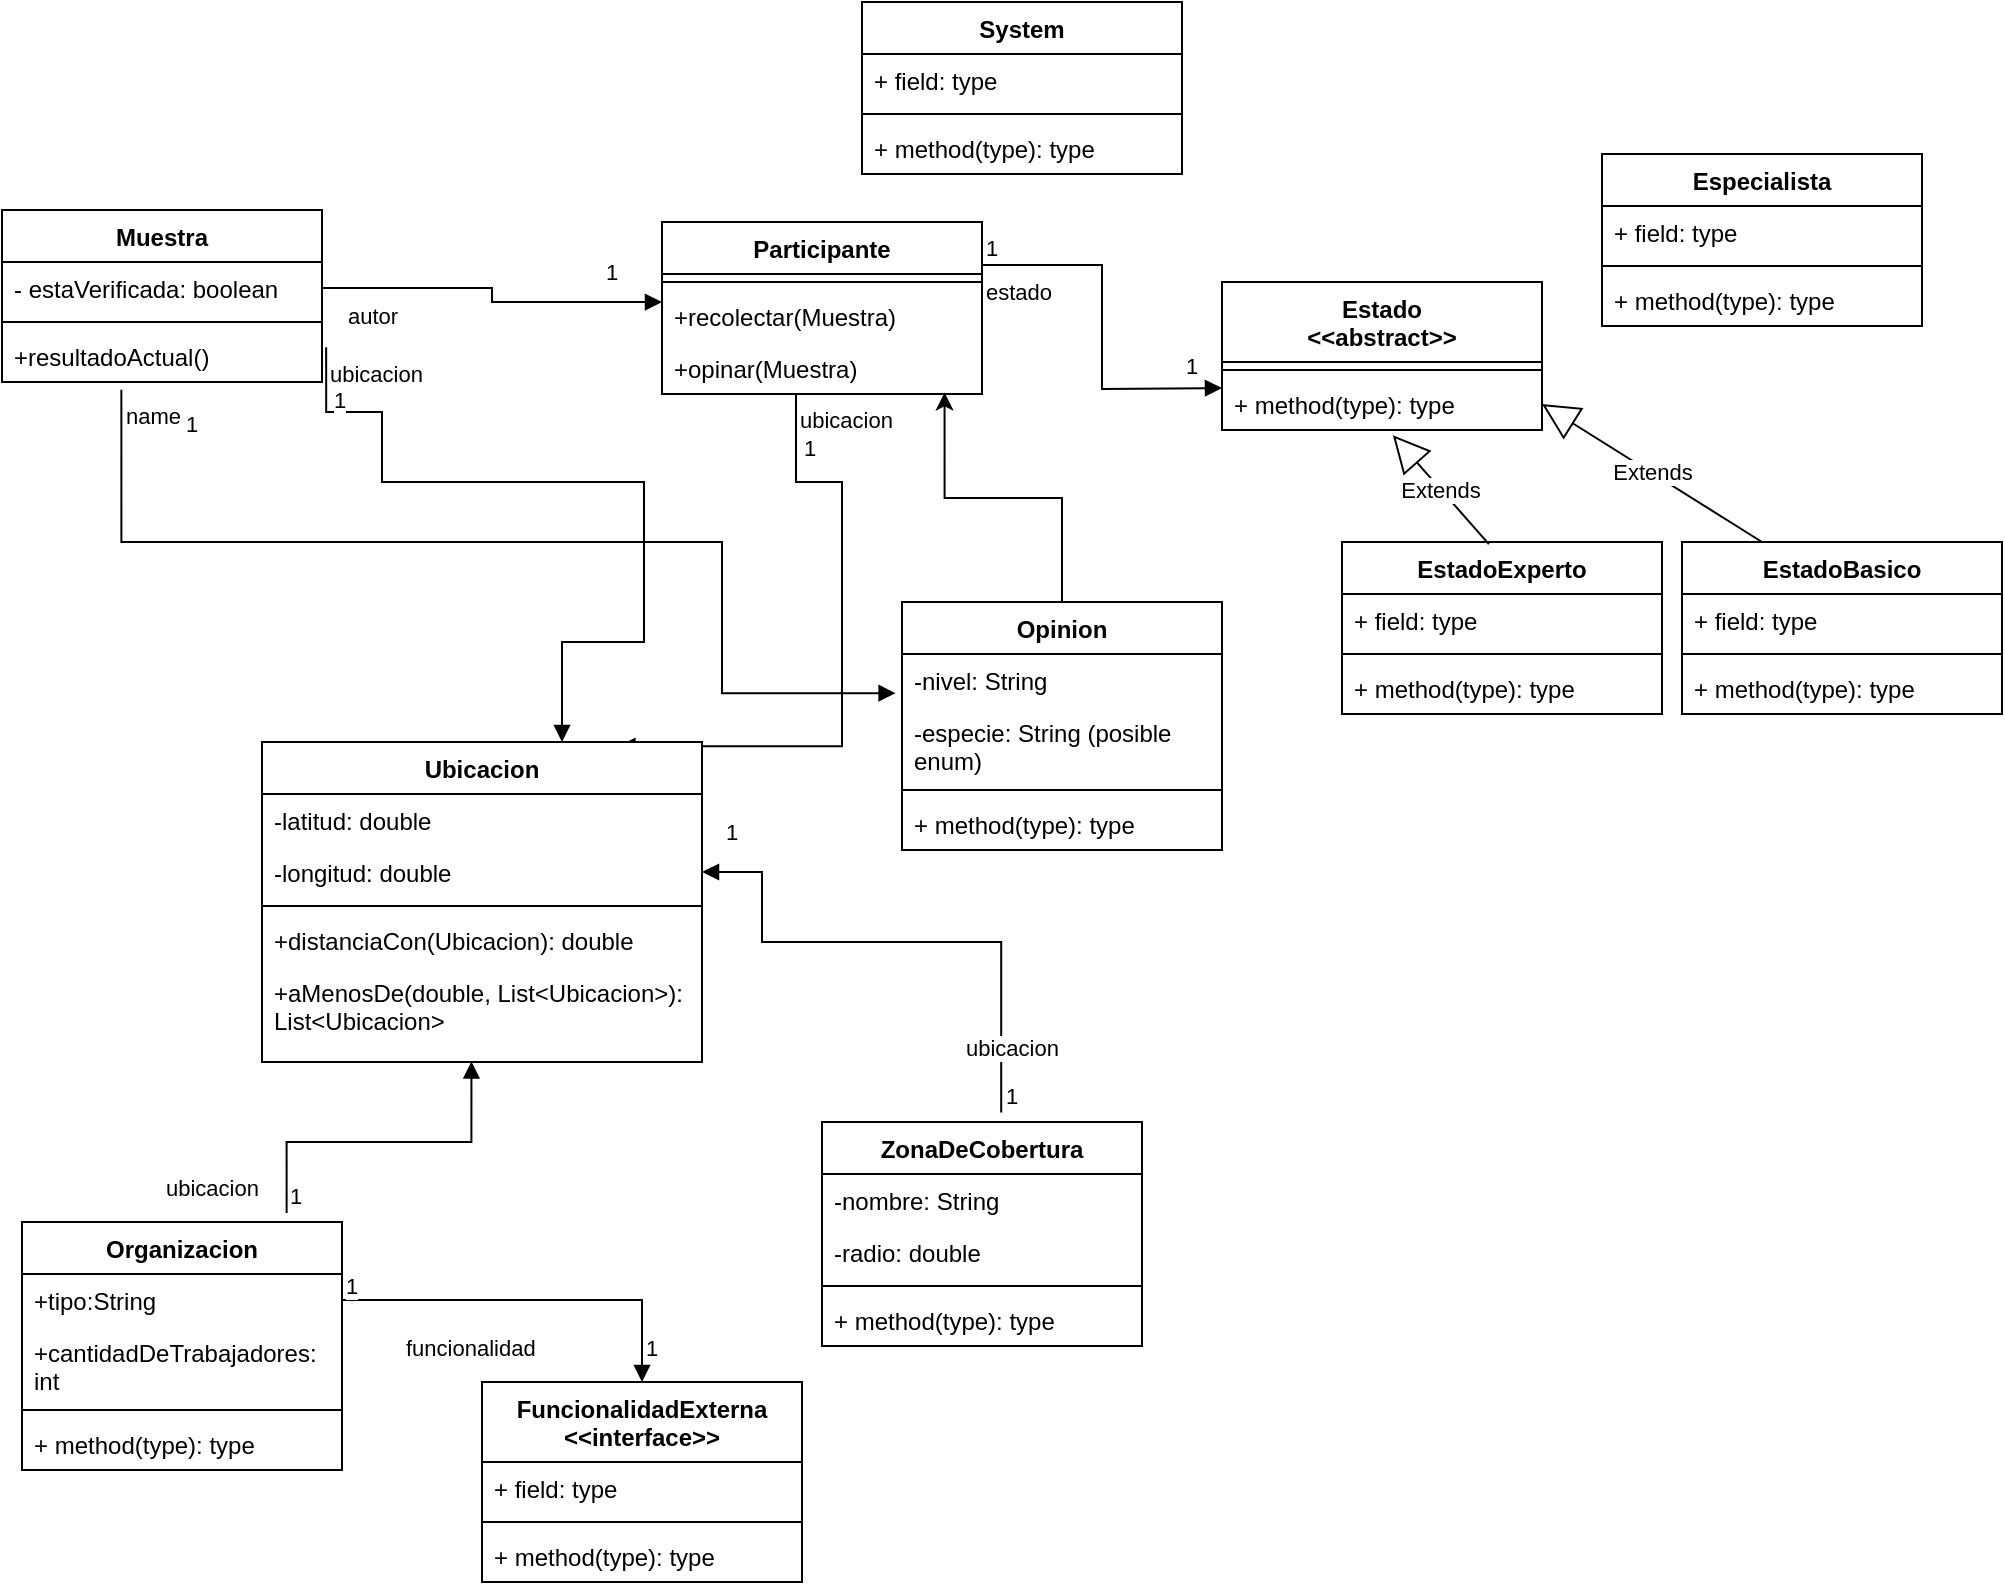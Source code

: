 <mxfile version="21.2.9" type="device">
  <diagram name="Página-1" id="lGyLWDN0S1-BME6WWKKG">
    <mxGraphModel dx="1434" dy="800" grid="1" gridSize="10" guides="1" tooltips="1" connect="1" arrows="1" fold="1" page="1" pageScale="1" pageWidth="827" pageHeight="1169" math="0" shadow="0">
      <root>
        <mxCell id="0" />
        <mxCell id="1" parent="0" />
        <mxCell id="k4hXc_sz66Rb-Vi4GGHc-1" value="Estado&lt;br&gt;&amp;lt;&amp;lt;abstract&amp;gt;&amp;gt;" style="swimlane;fontStyle=1;align=center;verticalAlign=top;childLayout=stackLayout;horizontal=1;startSize=40;horizontalStack=0;resizeParent=1;resizeParentMax=0;resizeLast=0;collapsible=1;marginBottom=0;whiteSpace=wrap;html=1;" vertex="1" parent="1">
          <mxGeometry x="720" y="170" width="160" height="74" as="geometry" />
        </mxCell>
        <mxCell id="k4hXc_sz66Rb-Vi4GGHc-3" value="" style="line;strokeWidth=1;fillColor=none;align=left;verticalAlign=middle;spacingTop=-1;spacingLeft=3;spacingRight=3;rotatable=0;labelPosition=right;points=[];portConstraint=eastwest;strokeColor=inherit;" vertex="1" parent="k4hXc_sz66Rb-Vi4GGHc-1">
          <mxGeometry y="40" width="160" height="8" as="geometry" />
        </mxCell>
        <mxCell id="k4hXc_sz66Rb-Vi4GGHc-4" value="+ method(type): type" style="text;strokeColor=none;fillColor=none;align=left;verticalAlign=top;spacingLeft=4;spacingRight=4;overflow=hidden;rotatable=0;points=[[0,0.5],[1,0.5]];portConstraint=eastwest;whiteSpace=wrap;html=1;" vertex="1" parent="k4hXc_sz66Rb-Vi4GGHc-1">
          <mxGeometry y="48" width="160" height="26" as="geometry" />
        </mxCell>
        <mxCell id="k4hXc_sz66Rb-Vi4GGHc-5" value="Participante" style="swimlane;fontStyle=1;align=center;verticalAlign=top;childLayout=stackLayout;horizontal=1;startSize=26;horizontalStack=0;resizeParent=1;resizeParentMax=0;resizeLast=0;collapsible=1;marginBottom=0;whiteSpace=wrap;html=1;" vertex="1" parent="1">
          <mxGeometry x="440" y="140" width="160" height="86" as="geometry" />
        </mxCell>
        <mxCell id="k4hXc_sz66Rb-Vi4GGHc-7" value="" style="line;strokeWidth=1;fillColor=none;align=left;verticalAlign=middle;spacingTop=-1;spacingLeft=3;spacingRight=3;rotatable=0;labelPosition=right;points=[];portConstraint=eastwest;strokeColor=inherit;" vertex="1" parent="k4hXc_sz66Rb-Vi4GGHc-5">
          <mxGeometry y="26" width="160" height="8" as="geometry" />
        </mxCell>
        <mxCell id="k4hXc_sz66Rb-Vi4GGHc-8" value="+recolectar(Muestra)" style="text;strokeColor=none;fillColor=none;align=left;verticalAlign=top;spacingLeft=4;spacingRight=4;overflow=hidden;rotatable=0;points=[[0,0.5],[1,0.5]];portConstraint=eastwest;whiteSpace=wrap;html=1;" vertex="1" parent="k4hXc_sz66Rb-Vi4GGHc-5">
          <mxGeometry y="34" width="160" height="26" as="geometry" />
        </mxCell>
        <mxCell id="k4hXc_sz66Rb-Vi4GGHc-23" value="+opinar(Muestra)" style="text;strokeColor=none;fillColor=none;align=left;verticalAlign=top;spacingLeft=4;spacingRight=4;overflow=hidden;rotatable=0;points=[[0,0.5],[1,0.5]];portConstraint=eastwest;whiteSpace=wrap;html=1;" vertex="1" parent="k4hXc_sz66Rb-Vi4GGHc-5">
          <mxGeometry y="60" width="160" height="26" as="geometry" />
        </mxCell>
        <mxCell id="k4hXc_sz66Rb-Vi4GGHc-9" value="Muestra" style="swimlane;fontStyle=1;align=center;verticalAlign=top;childLayout=stackLayout;horizontal=1;startSize=26;horizontalStack=0;resizeParent=1;resizeParentMax=0;resizeLast=0;collapsible=1;marginBottom=0;whiteSpace=wrap;html=1;" vertex="1" parent="1">
          <mxGeometry x="110" y="134" width="160" height="86" as="geometry" />
        </mxCell>
        <mxCell id="k4hXc_sz66Rb-Vi4GGHc-10" value="- estaVerificada: boolean" style="text;strokeColor=none;fillColor=none;align=left;verticalAlign=top;spacingLeft=4;spacingRight=4;overflow=hidden;rotatable=0;points=[[0,0.5],[1,0.5]];portConstraint=eastwest;whiteSpace=wrap;html=1;" vertex="1" parent="k4hXc_sz66Rb-Vi4GGHc-9">
          <mxGeometry y="26" width="160" height="26" as="geometry" />
        </mxCell>
        <mxCell id="k4hXc_sz66Rb-Vi4GGHc-11" value="" style="line;strokeWidth=1;fillColor=none;align=left;verticalAlign=middle;spacingTop=-1;spacingLeft=3;spacingRight=3;rotatable=0;labelPosition=right;points=[];portConstraint=eastwest;strokeColor=inherit;" vertex="1" parent="k4hXc_sz66Rb-Vi4GGHc-9">
          <mxGeometry y="52" width="160" height="8" as="geometry" />
        </mxCell>
        <mxCell id="k4hXc_sz66Rb-Vi4GGHc-12" value="+resultadoActual()&amp;nbsp;" style="text;strokeColor=none;fillColor=none;align=left;verticalAlign=top;spacingLeft=4;spacingRight=4;overflow=hidden;rotatable=0;points=[[0,0.5],[1,0.5]];portConstraint=eastwest;whiteSpace=wrap;html=1;" vertex="1" parent="k4hXc_sz66Rb-Vi4GGHc-9">
          <mxGeometry y="60" width="160" height="26" as="geometry" />
        </mxCell>
        <mxCell id="k4hXc_sz66Rb-Vi4GGHc-13" value="System" style="swimlane;fontStyle=1;align=center;verticalAlign=top;childLayout=stackLayout;horizontal=1;startSize=26;horizontalStack=0;resizeParent=1;resizeParentMax=0;resizeLast=0;collapsible=1;marginBottom=0;whiteSpace=wrap;html=1;" vertex="1" parent="1">
          <mxGeometry x="540" y="30" width="160" height="86" as="geometry" />
        </mxCell>
        <mxCell id="k4hXc_sz66Rb-Vi4GGHc-14" value="+ field: type" style="text;strokeColor=none;fillColor=none;align=left;verticalAlign=top;spacingLeft=4;spacingRight=4;overflow=hidden;rotatable=0;points=[[0,0.5],[1,0.5]];portConstraint=eastwest;whiteSpace=wrap;html=1;" vertex="1" parent="k4hXc_sz66Rb-Vi4GGHc-13">
          <mxGeometry y="26" width="160" height="26" as="geometry" />
        </mxCell>
        <mxCell id="k4hXc_sz66Rb-Vi4GGHc-15" value="" style="line;strokeWidth=1;fillColor=none;align=left;verticalAlign=middle;spacingTop=-1;spacingLeft=3;spacingRight=3;rotatable=0;labelPosition=right;points=[];portConstraint=eastwest;strokeColor=inherit;" vertex="1" parent="k4hXc_sz66Rb-Vi4GGHc-13">
          <mxGeometry y="52" width="160" height="8" as="geometry" />
        </mxCell>
        <mxCell id="k4hXc_sz66Rb-Vi4GGHc-16" value="+ method(type): type" style="text;strokeColor=none;fillColor=none;align=left;verticalAlign=top;spacingLeft=4;spacingRight=4;overflow=hidden;rotatable=0;points=[[0,0.5],[1,0.5]];portConstraint=eastwest;whiteSpace=wrap;html=1;" vertex="1" parent="k4hXc_sz66Rb-Vi4GGHc-13">
          <mxGeometry y="60" width="160" height="26" as="geometry" />
        </mxCell>
        <mxCell id="k4hXc_sz66Rb-Vi4GGHc-17" value="ubicacion" style="endArrow=block;endFill=1;html=1;edgeStyle=orthogonalEdgeStyle;align=left;verticalAlign=top;rounded=0;entryX=0.81;entryY=0.013;entryDx=0;entryDy=0;entryPerimeter=0;" edge="1" parent="1" source="k4hXc_sz66Rb-Vi4GGHc-23" target="k4hXc_sz66Rb-Vi4GGHc-49">
          <mxGeometry x="-1" relative="1" as="geometry">
            <mxPoint x="570" y="270" as="sourcePoint" />
            <mxPoint x="690" y="370" as="targetPoint" />
            <Array as="points">
              <mxPoint x="507" y="270" />
              <mxPoint x="530" y="270" />
              <mxPoint x="530" y="402" />
            </Array>
          </mxGeometry>
        </mxCell>
        <mxCell id="k4hXc_sz66Rb-Vi4GGHc-18" value="1" style="edgeLabel;resizable=0;html=1;align=left;verticalAlign=bottom;" connectable="0" vertex="1" parent="k4hXc_sz66Rb-Vi4GGHc-17">
          <mxGeometry x="-1" relative="1" as="geometry">
            <mxPoint x="2" y="35" as="offset" />
          </mxGeometry>
        </mxCell>
        <mxCell id="k4hXc_sz66Rb-Vi4GGHc-19" value="estado" style="endArrow=block;endFill=1;html=1;edgeStyle=orthogonalEdgeStyle;align=left;verticalAlign=top;rounded=0;exitX=1;exitY=0.25;exitDx=0;exitDy=0;entryX=0;entryY=0.5;entryDx=0;entryDy=0;" edge="1" parent="1" source="k4hXc_sz66Rb-Vi4GGHc-5">
          <mxGeometry x="-1" relative="1" as="geometry">
            <mxPoint x="600" y="170" as="sourcePoint" />
            <mxPoint x="720.0" y="223.0" as="targetPoint" />
          </mxGeometry>
        </mxCell>
        <mxCell id="k4hXc_sz66Rb-Vi4GGHc-20" value="1" style="edgeLabel;resizable=0;html=1;align=left;verticalAlign=bottom;" connectable="0" vertex="1" parent="k4hXc_sz66Rb-Vi4GGHc-19">
          <mxGeometry x="-1" relative="1" as="geometry" />
        </mxCell>
        <mxCell id="k4hXc_sz66Rb-Vi4GGHc-21" value="1" style="edgeLabel;resizable=0;html=1;align=left;verticalAlign=bottom;" connectable="0" vertex="1" parent="1">
          <mxGeometry x="700.0" y="220.0" as="geometry" />
        </mxCell>
        <mxCell id="k4hXc_sz66Rb-Vi4GGHc-24" value="ubicacion" style="endArrow=block;endFill=1;html=1;edgeStyle=orthogonalEdgeStyle;align=left;verticalAlign=top;rounded=0;exitX=1.013;exitY=0.334;exitDx=0;exitDy=0;exitPerimeter=0;" edge="1" parent="1" source="k4hXc_sz66Rb-Vi4GGHc-12" target="k4hXc_sz66Rb-Vi4GGHc-49">
          <mxGeometry x="-1" relative="1" as="geometry">
            <mxPoint x="257" y="226" as="sourcePoint" />
            <mxPoint x="440" y="370" as="targetPoint" />
            <Array as="points">
              <mxPoint x="300" y="235" />
              <mxPoint x="300" y="270" />
              <mxPoint x="431" y="270" />
              <mxPoint x="431" y="350" />
              <mxPoint x="390" y="350" />
            </Array>
          </mxGeometry>
        </mxCell>
        <mxCell id="k4hXc_sz66Rb-Vi4GGHc-25" value="1" style="edgeLabel;resizable=0;html=1;align=left;verticalAlign=bottom;" connectable="0" vertex="1" parent="k4hXc_sz66Rb-Vi4GGHc-24">
          <mxGeometry x="-1" relative="1" as="geometry">
            <mxPoint x="2" y="35" as="offset" />
          </mxGeometry>
        </mxCell>
        <mxCell id="k4hXc_sz66Rb-Vi4GGHc-26" value="autor" style="endArrow=block;endFill=1;html=1;edgeStyle=orthogonalEdgeStyle;align=left;verticalAlign=top;rounded=0;exitX=1;exitY=0.5;exitDx=0;exitDy=0;entryX=0;entryY=0.231;entryDx=0;entryDy=0;entryPerimeter=0;" edge="1" parent="1" source="k4hXc_sz66Rb-Vi4GGHc-10" target="k4hXc_sz66Rb-Vi4GGHc-8">
          <mxGeometry x="-0.876" y="-1" relative="1" as="geometry">
            <mxPoint x="310" y="182.66" as="sourcePoint" />
            <mxPoint x="470" y="182.66" as="targetPoint" />
            <mxPoint as="offset" />
          </mxGeometry>
        </mxCell>
        <mxCell id="k4hXc_sz66Rb-Vi4GGHc-27" value="1" style="edgeLabel;resizable=0;html=1;align=left;verticalAlign=bottom;" connectable="0" vertex="1" parent="k4hXc_sz66Rb-Vi4GGHc-26">
          <mxGeometry x="-1" relative="1" as="geometry">
            <mxPoint x="140" as="offset" />
          </mxGeometry>
        </mxCell>
        <mxCell id="k4hXc_sz66Rb-Vi4GGHc-34" value="EstadoExperto" style="swimlane;fontStyle=1;align=center;verticalAlign=top;childLayout=stackLayout;horizontal=1;startSize=26;horizontalStack=0;resizeParent=1;resizeParentMax=0;resizeLast=0;collapsible=1;marginBottom=0;whiteSpace=wrap;html=1;" vertex="1" parent="1">
          <mxGeometry x="780" y="300" width="160" height="86" as="geometry" />
        </mxCell>
        <mxCell id="k4hXc_sz66Rb-Vi4GGHc-35" value="+ field: type" style="text;strokeColor=none;fillColor=none;align=left;verticalAlign=top;spacingLeft=4;spacingRight=4;overflow=hidden;rotatable=0;points=[[0,0.5],[1,0.5]];portConstraint=eastwest;whiteSpace=wrap;html=1;" vertex="1" parent="k4hXc_sz66Rb-Vi4GGHc-34">
          <mxGeometry y="26" width="160" height="26" as="geometry" />
        </mxCell>
        <mxCell id="k4hXc_sz66Rb-Vi4GGHc-36" value="" style="line;strokeWidth=1;fillColor=none;align=left;verticalAlign=middle;spacingTop=-1;spacingLeft=3;spacingRight=3;rotatable=0;labelPosition=right;points=[];portConstraint=eastwest;strokeColor=inherit;" vertex="1" parent="k4hXc_sz66Rb-Vi4GGHc-34">
          <mxGeometry y="52" width="160" height="8" as="geometry" />
        </mxCell>
        <mxCell id="k4hXc_sz66Rb-Vi4GGHc-37" value="+ method(type): type" style="text;strokeColor=none;fillColor=none;align=left;verticalAlign=top;spacingLeft=4;spacingRight=4;overflow=hidden;rotatable=0;points=[[0,0.5],[1,0.5]];portConstraint=eastwest;whiteSpace=wrap;html=1;" vertex="1" parent="k4hXc_sz66Rb-Vi4GGHc-34">
          <mxGeometry y="60" width="160" height="26" as="geometry" />
        </mxCell>
        <mxCell id="k4hXc_sz66Rb-Vi4GGHc-38" value="EstadoBasico" style="swimlane;fontStyle=1;align=center;verticalAlign=top;childLayout=stackLayout;horizontal=1;startSize=26;horizontalStack=0;resizeParent=1;resizeParentMax=0;resizeLast=0;collapsible=1;marginBottom=0;whiteSpace=wrap;html=1;" vertex="1" parent="1">
          <mxGeometry x="950" y="300" width="160" height="86" as="geometry" />
        </mxCell>
        <mxCell id="k4hXc_sz66Rb-Vi4GGHc-39" value="+ field: type" style="text;strokeColor=none;fillColor=none;align=left;verticalAlign=top;spacingLeft=4;spacingRight=4;overflow=hidden;rotatable=0;points=[[0,0.5],[1,0.5]];portConstraint=eastwest;whiteSpace=wrap;html=1;" vertex="1" parent="k4hXc_sz66Rb-Vi4GGHc-38">
          <mxGeometry y="26" width="160" height="26" as="geometry" />
        </mxCell>
        <mxCell id="k4hXc_sz66Rb-Vi4GGHc-40" value="" style="line;strokeWidth=1;fillColor=none;align=left;verticalAlign=middle;spacingTop=-1;spacingLeft=3;spacingRight=3;rotatable=0;labelPosition=right;points=[];portConstraint=eastwest;strokeColor=inherit;" vertex="1" parent="k4hXc_sz66Rb-Vi4GGHc-38">
          <mxGeometry y="52" width="160" height="8" as="geometry" />
        </mxCell>
        <mxCell id="k4hXc_sz66Rb-Vi4GGHc-41" value="+ method(type): type" style="text;strokeColor=none;fillColor=none;align=left;verticalAlign=top;spacingLeft=4;spacingRight=4;overflow=hidden;rotatable=0;points=[[0,0.5],[1,0.5]];portConstraint=eastwest;whiteSpace=wrap;html=1;" vertex="1" parent="k4hXc_sz66Rb-Vi4GGHc-38">
          <mxGeometry y="60" width="160" height="26" as="geometry" />
        </mxCell>
        <mxCell id="k4hXc_sz66Rb-Vi4GGHc-43" value="Extends" style="endArrow=block;endSize=16;endFill=0;html=1;rounded=0;entryX=1;entryY=0.5;entryDx=0;entryDy=0;exitX=0.25;exitY=0;exitDx=0;exitDy=0;" edge="1" parent="1" source="k4hXc_sz66Rb-Vi4GGHc-38" target="k4hXc_sz66Rb-Vi4GGHc-4">
          <mxGeometry width="160" relative="1" as="geometry">
            <mxPoint x="940" y="195.66" as="sourcePoint" />
            <mxPoint x="1100" y="195.66" as="targetPoint" />
          </mxGeometry>
        </mxCell>
        <mxCell id="k4hXc_sz66Rb-Vi4GGHc-44" value="Extends" style="endArrow=block;endSize=16;endFill=0;html=1;rounded=0;entryX=0.534;entryY=1.101;entryDx=0;entryDy=0;entryPerimeter=0;exitX=0.459;exitY=0.012;exitDx=0;exitDy=0;exitPerimeter=0;" edge="1" parent="1" source="k4hXc_sz66Rb-Vi4GGHc-34" target="k4hXc_sz66Rb-Vi4GGHc-4">
          <mxGeometry width="160" relative="1" as="geometry">
            <mxPoint x="830" y="300" as="sourcePoint" />
            <mxPoint x="990" y="300" as="targetPoint" />
          </mxGeometry>
        </mxCell>
        <mxCell id="k4hXc_sz66Rb-Vi4GGHc-45" value="Especialista" style="swimlane;fontStyle=1;align=center;verticalAlign=top;childLayout=stackLayout;horizontal=1;startSize=26;horizontalStack=0;resizeParent=1;resizeParentMax=0;resizeLast=0;collapsible=1;marginBottom=0;whiteSpace=wrap;html=1;" vertex="1" parent="1">
          <mxGeometry x="910" y="106" width="160" height="86" as="geometry" />
        </mxCell>
        <mxCell id="k4hXc_sz66Rb-Vi4GGHc-46" value="+ field: type" style="text;strokeColor=none;fillColor=none;align=left;verticalAlign=top;spacingLeft=4;spacingRight=4;overflow=hidden;rotatable=0;points=[[0,0.5],[1,0.5]];portConstraint=eastwest;whiteSpace=wrap;html=1;" vertex="1" parent="k4hXc_sz66Rb-Vi4GGHc-45">
          <mxGeometry y="26" width="160" height="26" as="geometry" />
        </mxCell>
        <mxCell id="k4hXc_sz66Rb-Vi4GGHc-47" value="" style="line;strokeWidth=1;fillColor=none;align=left;verticalAlign=middle;spacingTop=-1;spacingLeft=3;spacingRight=3;rotatable=0;labelPosition=right;points=[];portConstraint=eastwest;strokeColor=inherit;" vertex="1" parent="k4hXc_sz66Rb-Vi4GGHc-45">
          <mxGeometry y="52" width="160" height="8" as="geometry" />
        </mxCell>
        <mxCell id="k4hXc_sz66Rb-Vi4GGHc-48" value="+ method(type): type" style="text;strokeColor=none;fillColor=none;align=left;verticalAlign=top;spacingLeft=4;spacingRight=4;overflow=hidden;rotatable=0;points=[[0,0.5],[1,0.5]];portConstraint=eastwest;whiteSpace=wrap;html=1;" vertex="1" parent="k4hXc_sz66Rb-Vi4GGHc-45">
          <mxGeometry y="60" width="160" height="26" as="geometry" />
        </mxCell>
        <mxCell id="k4hXc_sz66Rb-Vi4GGHc-49" value="Ubicacion" style="swimlane;fontStyle=1;align=center;verticalAlign=top;childLayout=stackLayout;horizontal=1;startSize=26;horizontalStack=0;resizeParent=1;resizeParentMax=0;resizeLast=0;collapsible=1;marginBottom=0;whiteSpace=wrap;html=1;" vertex="1" parent="1">
          <mxGeometry x="240" y="400" width="220" height="160" as="geometry" />
        </mxCell>
        <mxCell id="k4hXc_sz66Rb-Vi4GGHc-50" value="-latitud: double" style="text;strokeColor=none;fillColor=none;align=left;verticalAlign=top;spacingLeft=4;spacingRight=4;overflow=hidden;rotatable=0;points=[[0,0.5],[1,0.5]];portConstraint=eastwest;whiteSpace=wrap;html=1;" vertex="1" parent="k4hXc_sz66Rb-Vi4GGHc-49">
          <mxGeometry y="26" width="220" height="26" as="geometry" />
        </mxCell>
        <mxCell id="k4hXc_sz66Rb-Vi4GGHc-53" value="-longitud: double" style="text;strokeColor=none;fillColor=none;align=left;verticalAlign=top;spacingLeft=4;spacingRight=4;overflow=hidden;rotatable=0;points=[[0,0.5],[1,0.5]];portConstraint=eastwest;whiteSpace=wrap;html=1;" vertex="1" parent="k4hXc_sz66Rb-Vi4GGHc-49">
          <mxGeometry y="52" width="220" height="26" as="geometry" />
        </mxCell>
        <mxCell id="k4hXc_sz66Rb-Vi4GGHc-51" value="" style="line;strokeWidth=1;fillColor=none;align=left;verticalAlign=middle;spacingTop=-1;spacingLeft=3;spacingRight=3;rotatable=0;labelPosition=right;points=[];portConstraint=eastwest;strokeColor=inherit;" vertex="1" parent="k4hXc_sz66Rb-Vi4GGHc-49">
          <mxGeometry y="78" width="220" height="8" as="geometry" />
        </mxCell>
        <mxCell id="k4hXc_sz66Rb-Vi4GGHc-52" value="+distanciaCon(Ubicacion): double" style="text;strokeColor=none;fillColor=none;align=left;verticalAlign=top;spacingLeft=4;spacingRight=4;overflow=hidden;rotatable=0;points=[[0,0.5],[1,0.5]];portConstraint=eastwest;whiteSpace=wrap;html=1;" vertex="1" parent="k4hXc_sz66Rb-Vi4GGHc-49">
          <mxGeometry y="86" width="220" height="26" as="geometry" />
        </mxCell>
        <mxCell id="k4hXc_sz66Rb-Vi4GGHc-54" value="+aMenosDe(double, List&amp;lt;Ubicacion&amp;gt;): List&amp;lt;Ubicacion&amp;gt;" style="text;strokeColor=none;fillColor=none;align=left;verticalAlign=top;spacingLeft=4;spacingRight=4;overflow=hidden;rotatable=0;points=[[0,0.5],[1,0.5]];portConstraint=eastwest;whiteSpace=wrap;html=1;" vertex="1" parent="k4hXc_sz66Rb-Vi4GGHc-49">
          <mxGeometry y="112" width="220" height="48" as="geometry" />
        </mxCell>
        <mxCell id="k4hXc_sz66Rb-Vi4GGHc-55" value="ZonaDeCobertura" style="swimlane;fontStyle=1;align=center;verticalAlign=top;childLayout=stackLayout;horizontal=1;startSize=26;horizontalStack=0;resizeParent=1;resizeParentMax=0;resizeLast=0;collapsible=1;marginBottom=0;whiteSpace=wrap;html=1;" vertex="1" parent="1">
          <mxGeometry x="520" y="590" width="160" height="112" as="geometry" />
        </mxCell>
        <mxCell id="k4hXc_sz66Rb-Vi4GGHc-56" value="-nombre: String" style="text;strokeColor=none;fillColor=none;align=left;verticalAlign=top;spacingLeft=4;spacingRight=4;overflow=hidden;rotatable=0;points=[[0,0.5],[1,0.5]];portConstraint=eastwest;whiteSpace=wrap;html=1;" vertex="1" parent="k4hXc_sz66Rb-Vi4GGHc-55">
          <mxGeometry y="26" width="160" height="26" as="geometry" />
        </mxCell>
        <mxCell id="k4hXc_sz66Rb-Vi4GGHc-76" value="-radio: double" style="text;strokeColor=none;fillColor=none;align=left;verticalAlign=top;spacingLeft=4;spacingRight=4;overflow=hidden;rotatable=0;points=[[0,0.5],[1,0.5]];portConstraint=eastwest;whiteSpace=wrap;html=1;" vertex="1" parent="k4hXc_sz66Rb-Vi4GGHc-55">
          <mxGeometry y="52" width="160" height="26" as="geometry" />
        </mxCell>
        <mxCell id="k4hXc_sz66Rb-Vi4GGHc-57" value="" style="line;strokeWidth=1;fillColor=none;align=left;verticalAlign=middle;spacingTop=-1;spacingLeft=3;spacingRight=3;rotatable=0;labelPosition=right;points=[];portConstraint=eastwest;strokeColor=inherit;" vertex="1" parent="k4hXc_sz66Rb-Vi4GGHc-55">
          <mxGeometry y="78" width="160" height="8" as="geometry" />
        </mxCell>
        <mxCell id="k4hXc_sz66Rb-Vi4GGHc-58" value="+ method(type): type" style="text;strokeColor=none;fillColor=none;align=left;verticalAlign=top;spacingLeft=4;spacingRight=4;overflow=hidden;rotatable=0;points=[[0,0.5],[1,0.5]];portConstraint=eastwest;whiteSpace=wrap;html=1;" vertex="1" parent="k4hXc_sz66Rb-Vi4GGHc-55">
          <mxGeometry y="86" width="160" height="26" as="geometry" />
        </mxCell>
        <mxCell id="k4hXc_sz66Rb-Vi4GGHc-67" style="edgeStyle=orthogonalEdgeStyle;rounded=0;orthogonalLoop=1;jettySize=auto;html=1;entryX=0.883;entryY=0.971;entryDx=0;entryDy=0;entryPerimeter=0;" edge="1" parent="1" source="k4hXc_sz66Rb-Vi4GGHc-59" target="k4hXc_sz66Rb-Vi4GGHc-23">
          <mxGeometry relative="1" as="geometry">
            <mxPoint x="630.0" y="300.0" as="targetPoint" />
          </mxGeometry>
        </mxCell>
        <mxCell id="k4hXc_sz66Rb-Vi4GGHc-59" value="Opinion" style="swimlane;fontStyle=1;align=center;verticalAlign=top;childLayout=stackLayout;horizontal=1;startSize=26;horizontalStack=0;resizeParent=1;resizeParentMax=0;resizeLast=0;collapsible=1;marginBottom=0;whiteSpace=wrap;html=1;" vertex="1" parent="1">
          <mxGeometry x="560" y="330" width="160" height="124" as="geometry" />
        </mxCell>
        <mxCell id="k4hXc_sz66Rb-Vi4GGHc-60" value="-nivel: String" style="text;strokeColor=none;fillColor=none;align=left;verticalAlign=top;spacingLeft=4;spacingRight=4;overflow=hidden;rotatable=0;points=[[0,0.5],[1,0.5]];portConstraint=eastwest;whiteSpace=wrap;html=1;" vertex="1" parent="k4hXc_sz66Rb-Vi4GGHc-59">
          <mxGeometry y="26" width="160" height="26" as="geometry" />
        </mxCell>
        <mxCell id="k4hXc_sz66Rb-Vi4GGHc-73" value="-especie: String (posible enum)" style="text;strokeColor=none;fillColor=none;align=left;verticalAlign=top;spacingLeft=4;spacingRight=4;overflow=hidden;rotatable=0;points=[[0,0.5],[1,0.5]];portConstraint=eastwest;whiteSpace=wrap;html=1;" vertex="1" parent="k4hXc_sz66Rb-Vi4GGHc-59">
          <mxGeometry y="52" width="160" height="38" as="geometry" />
        </mxCell>
        <mxCell id="k4hXc_sz66Rb-Vi4GGHc-61" value="" style="line;strokeWidth=1;fillColor=none;align=left;verticalAlign=middle;spacingTop=-1;spacingLeft=3;spacingRight=3;rotatable=0;labelPosition=right;points=[];portConstraint=eastwest;strokeColor=inherit;" vertex="1" parent="k4hXc_sz66Rb-Vi4GGHc-59">
          <mxGeometry y="90" width="160" height="8" as="geometry" />
        </mxCell>
        <mxCell id="k4hXc_sz66Rb-Vi4GGHc-62" value="+ method(type): type" style="text;strokeColor=none;fillColor=none;align=left;verticalAlign=top;spacingLeft=4;spacingRight=4;overflow=hidden;rotatable=0;points=[[0,0.5],[1,0.5]];portConstraint=eastwest;whiteSpace=wrap;html=1;" vertex="1" parent="k4hXc_sz66Rb-Vi4GGHc-59">
          <mxGeometry y="98" width="160" height="26" as="geometry" />
        </mxCell>
        <mxCell id="k4hXc_sz66Rb-Vi4GGHc-65" value="name" style="endArrow=block;endFill=1;html=1;edgeStyle=orthogonalEdgeStyle;align=left;verticalAlign=top;rounded=0;exitX=0.373;exitY=1.149;exitDx=0;exitDy=0;exitPerimeter=0;entryX=-0.02;entryY=0.753;entryDx=0;entryDy=0;entryPerimeter=0;" edge="1" parent="1" source="k4hXc_sz66Rb-Vi4GGHc-12" target="k4hXc_sz66Rb-Vi4GGHc-60">
          <mxGeometry x="-1" relative="1" as="geometry">
            <mxPoint x="200" y="280" as="sourcePoint" />
            <mxPoint x="470" y="340" as="targetPoint" />
            <Array as="points">
              <mxPoint x="170" y="300" />
              <mxPoint x="470" y="300" />
              <mxPoint x="470" y="376" />
            </Array>
          </mxGeometry>
        </mxCell>
        <mxCell id="k4hXc_sz66Rb-Vi4GGHc-66" value="1" style="edgeLabel;resizable=0;html=1;align=left;verticalAlign=bottom;" connectable="0" vertex="1" parent="k4hXc_sz66Rb-Vi4GGHc-65">
          <mxGeometry x="-1" relative="1" as="geometry">
            <mxPoint x="30" y="26" as="offset" />
          </mxGeometry>
        </mxCell>
        <mxCell id="k4hXc_sz66Rb-Vi4GGHc-78" value="ubicacion" style="endArrow=block;endFill=1;html=1;edgeStyle=orthogonalEdgeStyle;align=left;verticalAlign=top;rounded=0;entryX=1;entryY=0.5;entryDx=0;entryDy=0;exitX=0.56;exitY=-0.042;exitDx=0;exitDy=0;exitPerimeter=0;" edge="1" parent="1" source="k4hXc_sz66Rb-Vi4GGHc-55" target="k4hXc_sz66Rb-Vi4GGHc-53">
          <mxGeometry x="-0.664" y="20" relative="1" as="geometry">
            <mxPoint x="480" y="510" as="sourcePoint" />
            <mxPoint x="640" y="510" as="targetPoint" />
            <Array as="points">
              <mxPoint x="610" y="500" />
              <mxPoint x="490" y="500" />
              <mxPoint x="490" y="465" />
            </Array>
            <mxPoint as="offset" />
          </mxGeometry>
        </mxCell>
        <mxCell id="k4hXc_sz66Rb-Vi4GGHc-79" value="1" style="edgeLabel;resizable=0;html=1;align=left;verticalAlign=bottom;" connectable="0" vertex="1" parent="k4hXc_sz66Rb-Vi4GGHc-78">
          <mxGeometry x="-1" relative="1" as="geometry" />
        </mxCell>
        <mxCell id="k4hXc_sz66Rb-Vi4GGHc-80" value="1" style="edgeLabel;resizable=0;html=1;align=left;verticalAlign=bottom;" connectable="0" vertex="1" parent="1">
          <mxGeometry x="470.0" y="453.996" as="geometry" />
        </mxCell>
        <mxCell id="k4hXc_sz66Rb-Vi4GGHc-81" value="Organizacion" style="swimlane;fontStyle=1;align=center;verticalAlign=top;childLayout=stackLayout;horizontal=1;startSize=26;horizontalStack=0;resizeParent=1;resizeParentMax=0;resizeLast=0;collapsible=1;marginBottom=0;whiteSpace=wrap;html=1;" vertex="1" parent="1">
          <mxGeometry x="120" y="640" width="160" height="124" as="geometry" />
        </mxCell>
        <mxCell id="k4hXc_sz66Rb-Vi4GGHc-82" value="+tipo:String" style="text;strokeColor=none;fillColor=none;align=left;verticalAlign=top;spacingLeft=4;spacingRight=4;overflow=hidden;rotatable=0;points=[[0,0.5],[1,0.5]];portConstraint=eastwest;whiteSpace=wrap;html=1;" vertex="1" parent="k4hXc_sz66Rb-Vi4GGHc-81">
          <mxGeometry y="26" width="160" height="26" as="geometry" />
        </mxCell>
        <mxCell id="k4hXc_sz66Rb-Vi4GGHc-85" value="+cantidadDeTrabajadores: int" style="text;strokeColor=none;fillColor=none;align=left;verticalAlign=top;spacingLeft=4;spacingRight=4;overflow=hidden;rotatable=0;points=[[0,0.5],[1,0.5]];portConstraint=eastwest;whiteSpace=wrap;html=1;" vertex="1" parent="k4hXc_sz66Rb-Vi4GGHc-81">
          <mxGeometry y="52" width="160" height="38" as="geometry" />
        </mxCell>
        <mxCell id="k4hXc_sz66Rb-Vi4GGHc-83" value="" style="line;strokeWidth=1;fillColor=none;align=left;verticalAlign=middle;spacingTop=-1;spacingLeft=3;spacingRight=3;rotatable=0;labelPosition=right;points=[];portConstraint=eastwest;strokeColor=inherit;" vertex="1" parent="k4hXc_sz66Rb-Vi4GGHc-81">
          <mxGeometry y="90" width="160" height="8" as="geometry" />
        </mxCell>
        <mxCell id="k4hXc_sz66Rb-Vi4GGHc-84" value="+ method(type): type" style="text;strokeColor=none;fillColor=none;align=left;verticalAlign=top;spacingLeft=4;spacingRight=4;overflow=hidden;rotatable=0;points=[[0,0.5],[1,0.5]];portConstraint=eastwest;whiteSpace=wrap;html=1;" vertex="1" parent="k4hXc_sz66Rb-Vi4GGHc-81">
          <mxGeometry y="98" width="160" height="26" as="geometry" />
        </mxCell>
        <mxCell id="k4hXc_sz66Rb-Vi4GGHc-87" value="ubicacion" style="endArrow=block;endFill=1;html=1;edgeStyle=orthogonalEdgeStyle;align=left;verticalAlign=top;rounded=0;entryX=0.476;entryY=0.994;entryDx=0;entryDy=0;entryPerimeter=0;exitX=0.827;exitY=-0.036;exitDx=0;exitDy=0;exitPerimeter=0;" edge="1" parent="1" source="k4hXc_sz66Rb-Vi4GGHc-81" target="k4hXc_sz66Rb-Vi4GGHc-54">
          <mxGeometry x="-0.696" y="62" relative="1" as="geometry">
            <mxPoint x="250" y="630" as="sourcePoint" />
            <mxPoint x="470" y="630" as="targetPoint" />
            <mxPoint as="offset" />
          </mxGeometry>
        </mxCell>
        <mxCell id="k4hXc_sz66Rb-Vi4GGHc-88" value="1" style="edgeLabel;resizable=0;html=1;align=left;verticalAlign=bottom;" connectable="0" vertex="1" parent="k4hXc_sz66Rb-Vi4GGHc-87">
          <mxGeometry x="-1" relative="1" as="geometry" />
        </mxCell>
        <mxCell id="k4hXc_sz66Rb-Vi4GGHc-89" value="FuncionalidadExterna&lt;br&gt;&amp;lt;&amp;lt;interface&amp;gt;&amp;gt;" style="swimlane;fontStyle=1;align=center;verticalAlign=top;childLayout=stackLayout;horizontal=1;startSize=40;horizontalStack=0;resizeParent=1;resizeParentMax=0;resizeLast=0;collapsible=1;marginBottom=0;whiteSpace=wrap;html=1;" vertex="1" parent="1">
          <mxGeometry x="350" y="720" width="160" height="100" as="geometry" />
        </mxCell>
        <mxCell id="k4hXc_sz66Rb-Vi4GGHc-90" value="+ field: type" style="text;strokeColor=none;fillColor=none;align=left;verticalAlign=top;spacingLeft=4;spacingRight=4;overflow=hidden;rotatable=0;points=[[0,0.5],[1,0.5]];portConstraint=eastwest;whiteSpace=wrap;html=1;" vertex="1" parent="k4hXc_sz66Rb-Vi4GGHc-89">
          <mxGeometry y="40" width="160" height="26" as="geometry" />
        </mxCell>
        <mxCell id="k4hXc_sz66Rb-Vi4GGHc-91" value="" style="line;strokeWidth=1;fillColor=none;align=left;verticalAlign=middle;spacingTop=-1;spacingLeft=3;spacingRight=3;rotatable=0;labelPosition=right;points=[];portConstraint=eastwest;strokeColor=inherit;" vertex="1" parent="k4hXc_sz66Rb-Vi4GGHc-89">
          <mxGeometry y="66" width="160" height="8" as="geometry" />
        </mxCell>
        <mxCell id="k4hXc_sz66Rb-Vi4GGHc-92" value="+ method(type): type" style="text;strokeColor=none;fillColor=none;align=left;verticalAlign=top;spacingLeft=4;spacingRight=4;overflow=hidden;rotatable=0;points=[[0,0.5],[1,0.5]];portConstraint=eastwest;whiteSpace=wrap;html=1;" vertex="1" parent="k4hXc_sz66Rb-Vi4GGHc-89">
          <mxGeometry y="74" width="160" height="26" as="geometry" />
        </mxCell>
        <mxCell id="k4hXc_sz66Rb-Vi4GGHc-93" value="funcionalidad" style="endArrow=block;endFill=1;html=1;edgeStyle=orthogonalEdgeStyle;align=left;verticalAlign=top;rounded=0;exitX=1;exitY=0.5;exitDx=0;exitDy=0;" edge="1" parent="1" source="k4hXc_sz66Rb-Vi4GGHc-82" target="k4hXc_sz66Rb-Vi4GGHc-89">
          <mxGeometry x="-0.686" y="-11" relative="1" as="geometry">
            <mxPoint x="320" y="670" as="sourcePoint" />
            <mxPoint x="480" y="670" as="targetPoint" />
            <mxPoint as="offset" />
          </mxGeometry>
        </mxCell>
        <mxCell id="k4hXc_sz66Rb-Vi4GGHc-94" value="1" style="edgeLabel;resizable=0;html=1;align=left;verticalAlign=bottom;" connectable="0" vertex="1" parent="k4hXc_sz66Rb-Vi4GGHc-93">
          <mxGeometry x="-1" relative="1" as="geometry">
            <mxPoint x="150" y="32" as="offset" />
          </mxGeometry>
        </mxCell>
        <mxCell id="k4hXc_sz66Rb-Vi4GGHc-95" value="1" style="edgeLabel;resizable=0;html=1;align=left;verticalAlign=bottom;" connectable="0" vertex="1" parent="1">
          <mxGeometry x="280.0" y="680" as="geometry" />
        </mxCell>
      </root>
    </mxGraphModel>
  </diagram>
</mxfile>
